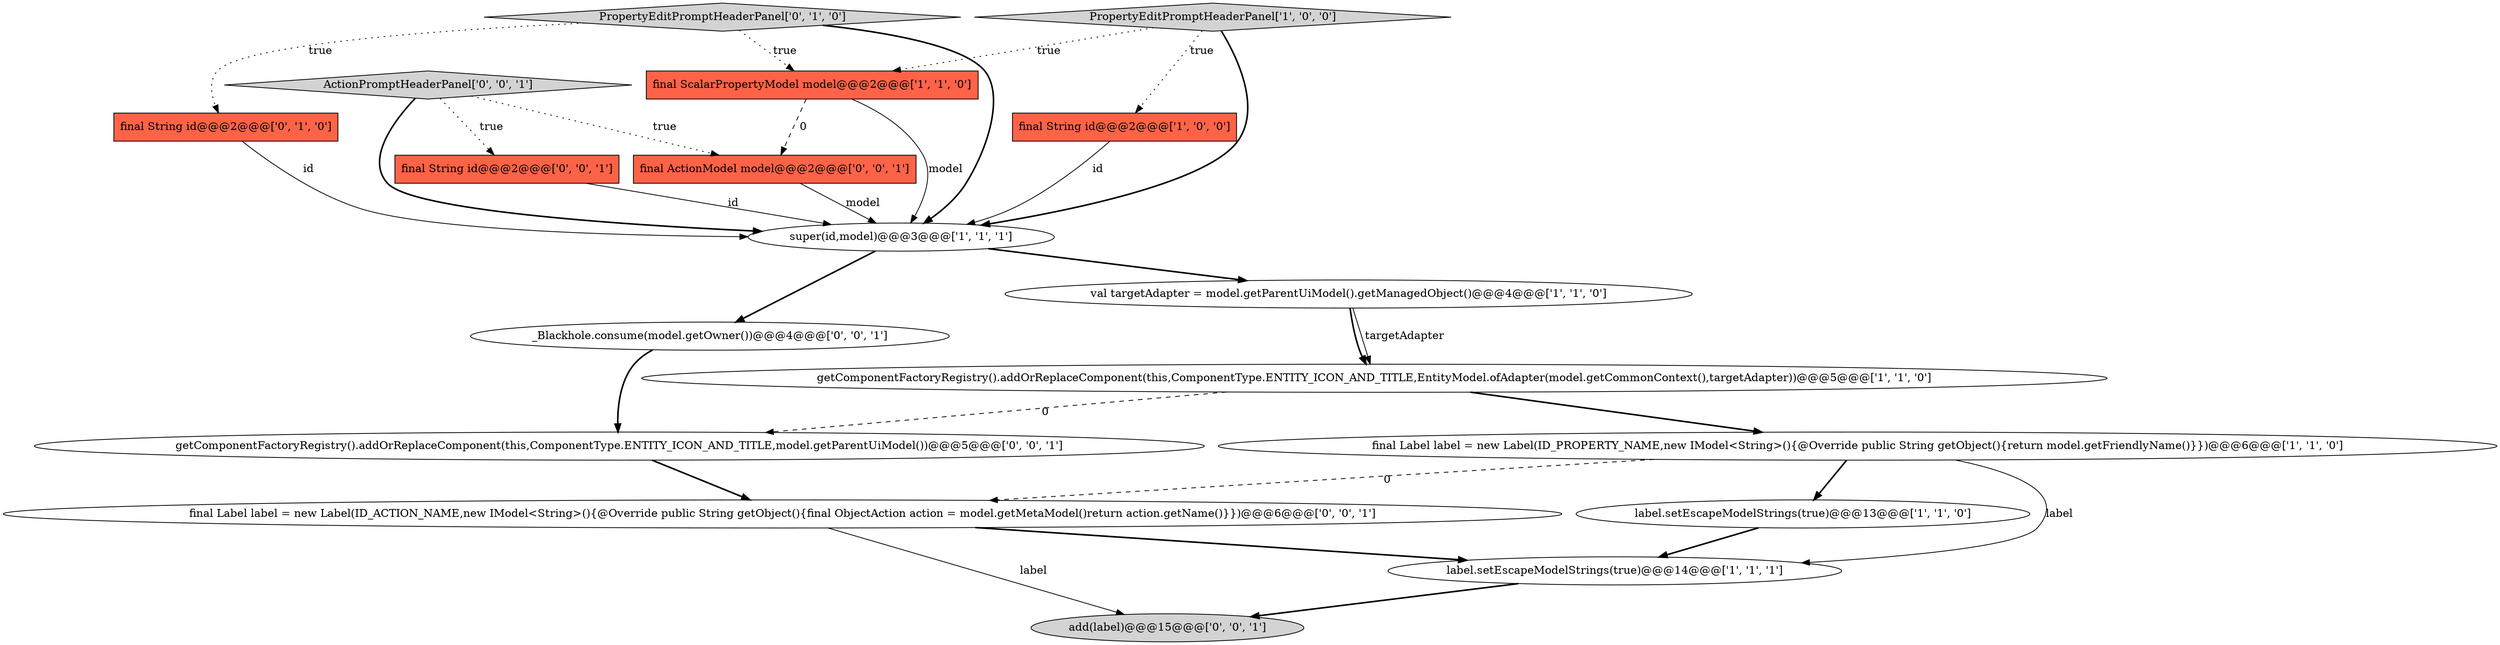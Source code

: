 digraph {
17 [style = filled, label = "ActionPromptHeaderPanel['0', '0', '1']", fillcolor = lightgray, shape = diamond image = "AAA0AAABBB3BBB"];
12 [style = filled, label = "getComponentFactoryRegistry().addOrReplaceComponent(this,ComponentType.ENTITY_ICON_AND_TITLE,model.getParentUiModel())@@@5@@@['0', '0', '1']", fillcolor = white, shape = ellipse image = "AAA0AAABBB3BBB"];
2 [style = filled, label = "label.setEscapeModelStrings(true)@@@14@@@['1', '1', '1']", fillcolor = white, shape = ellipse image = "AAA0AAABBB1BBB"];
0 [style = filled, label = "final String id@@@2@@@['1', '0', '0']", fillcolor = tomato, shape = box image = "AAA0AAABBB1BBB"];
11 [style = filled, label = "final String id@@@2@@@['0', '0', '1']", fillcolor = tomato, shape = box image = "AAA0AAABBB3BBB"];
13 [style = filled, label = "final Label label = new Label(ID_ACTION_NAME,new IModel<String>(){@Override public String getObject(){final ObjectAction action = model.getMetaModel()return action.getName()}})@@@6@@@['0', '0', '1']", fillcolor = white, shape = ellipse image = "AAA0AAABBB3BBB"];
15 [style = filled, label = "_Blackhole.consume(model.getOwner())@@@4@@@['0', '0', '1']", fillcolor = white, shape = ellipse image = "AAA0AAABBB3BBB"];
16 [style = filled, label = "add(label)@@@15@@@['0', '0', '1']", fillcolor = lightgray, shape = ellipse image = "AAA0AAABBB3BBB"];
3 [style = filled, label = "final Label label = new Label(ID_PROPERTY_NAME,new IModel<String>(){@Override public String getObject(){return model.getFriendlyName()}})@@@6@@@['1', '1', '0']", fillcolor = white, shape = ellipse image = "AAA0AAABBB1BBB"];
5 [style = filled, label = "label.setEscapeModelStrings(true)@@@13@@@['1', '1', '0']", fillcolor = white, shape = ellipse image = "AAA0AAABBB1BBB"];
9 [style = filled, label = "final String id@@@2@@@['0', '1', '0']", fillcolor = tomato, shape = box image = "AAA0AAABBB2BBB"];
4 [style = filled, label = "super(id,model)@@@3@@@['1', '1', '1']", fillcolor = white, shape = ellipse image = "AAA0AAABBB1BBB"];
10 [style = filled, label = "PropertyEditPromptHeaderPanel['0', '1', '0']", fillcolor = lightgray, shape = diamond image = "AAA0AAABBB2BBB"];
8 [style = filled, label = "getComponentFactoryRegistry().addOrReplaceComponent(this,ComponentType.ENTITY_ICON_AND_TITLE,EntityModel.ofAdapter(model.getCommonContext(),targetAdapter))@@@5@@@['1', '1', '0']", fillcolor = white, shape = ellipse image = "AAA0AAABBB1BBB"];
1 [style = filled, label = "final ScalarPropertyModel model@@@2@@@['1', '1', '0']", fillcolor = tomato, shape = box image = "AAA0AAABBB1BBB"];
14 [style = filled, label = "final ActionModel model@@@2@@@['0', '0', '1']", fillcolor = tomato, shape = box image = "AAA0AAABBB3BBB"];
7 [style = filled, label = "val targetAdapter = model.getParentUiModel().getManagedObject()@@@4@@@['1', '1', '0']", fillcolor = white, shape = ellipse image = "AAA0AAABBB1BBB"];
6 [style = filled, label = "PropertyEditPromptHeaderPanel['1', '0', '0']", fillcolor = lightgray, shape = diamond image = "AAA0AAABBB1BBB"];
5->2 [style = bold, label=""];
7->8 [style = bold, label=""];
4->7 [style = bold, label=""];
10->1 [style = dotted, label="true"];
1->4 [style = solid, label="model"];
6->4 [style = bold, label=""];
17->14 [style = dotted, label="true"];
15->12 [style = bold, label=""];
13->16 [style = solid, label="label"];
1->14 [style = dashed, label="0"];
6->1 [style = dotted, label="true"];
3->13 [style = dashed, label="0"];
3->5 [style = bold, label=""];
8->3 [style = bold, label=""];
12->13 [style = bold, label=""];
6->0 [style = dotted, label="true"];
17->4 [style = bold, label=""];
8->12 [style = dashed, label="0"];
3->2 [style = solid, label="label"];
11->4 [style = solid, label="id"];
10->4 [style = bold, label=""];
0->4 [style = solid, label="id"];
7->8 [style = solid, label="targetAdapter"];
2->16 [style = bold, label=""];
17->11 [style = dotted, label="true"];
9->4 [style = solid, label="id"];
4->15 [style = bold, label=""];
13->2 [style = bold, label=""];
14->4 [style = solid, label="model"];
10->9 [style = dotted, label="true"];
}
